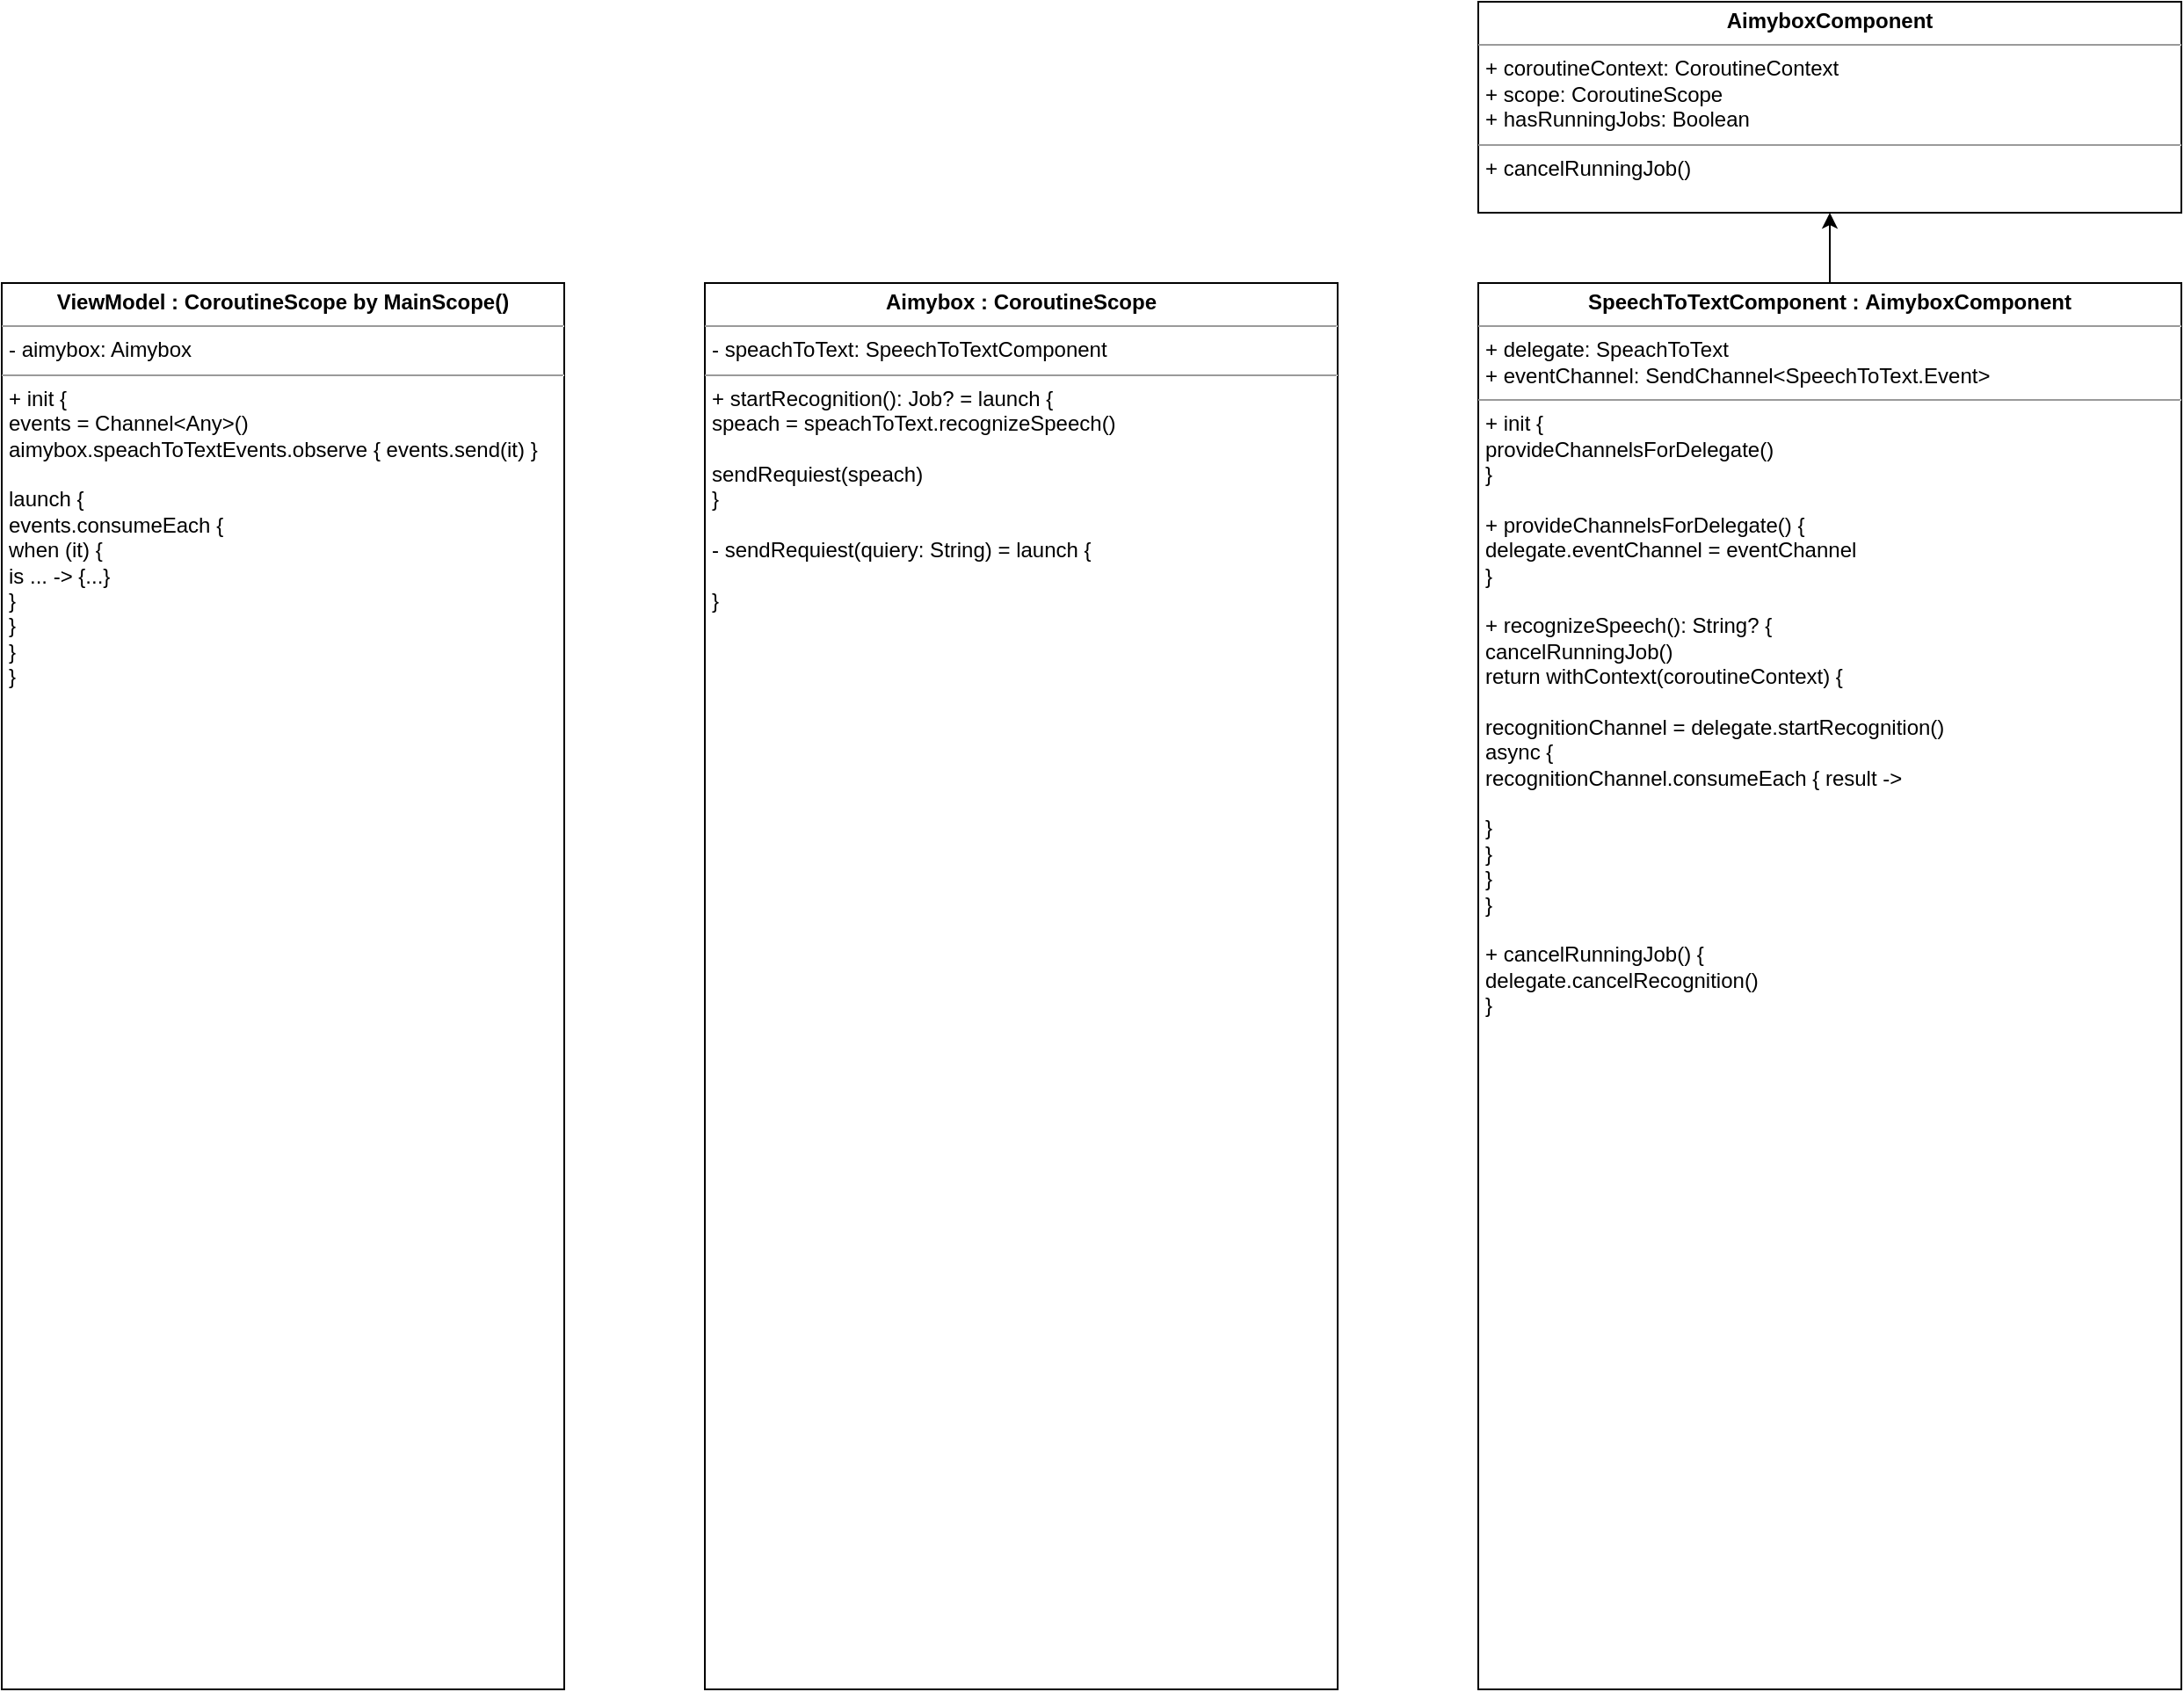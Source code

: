 <mxfile version="20.5.1" type="github">
  <diagram id="F1lN27uhS2r_S0fGPY-L" name="Страница 1">
    <mxGraphModel dx="946" dy="1815" grid="1" gridSize="10" guides="1" tooltips="1" connect="1" arrows="1" fold="1" page="1" pageScale="1" pageWidth="827" pageHeight="1169" math="0" shadow="0">
      <root>
        <mxCell id="0" />
        <mxCell id="1" parent="0" />
        <mxCell id="0ivPAX2kRAWEqdriSfRk-1" value="&lt;p style=&quot;margin:0px;margin-top:4px;text-align:center;&quot;&gt;&lt;b&gt;ViewModel :&amp;nbsp;&lt;/b&gt;&lt;b style=&quot;background-color: initial;&quot;&gt;CoroutineScope by MainScope()&lt;/b&gt;&lt;/p&gt;&lt;hr size=&quot;1&quot;&gt;&lt;p style=&quot;margin:0px;margin-left:4px;&quot;&gt;-&amp;nbsp;aimybox: Aimybox&lt;/p&gt;&lt;hr size=&quot;1&quot;&gt;&lt;p style=&quot;margin:0px;margin-left:4px;&quot;&gt;+ init {&lt;/p&gt;&lt;p style=&quot;margin:0px;margin-left:4px;&quot;&gt;events = Channel&amp;lt;Any&amp;gt;()&lt;/p&gt;&lt;p style=&quot;margin:0px;margin-left:4px;&quot;&gt;aimybox.speachToTextEvents.observe { events.send(it) }&lt;br&gt;&lt;/p&gt;&lt;p style=&quot;margin:0px;margin-left:4px;&quot;&gt;&lt;br&gt;&lt;/p&gt;&lt;p style=&quot;margin:0px;margin-left:4px;&quot;&gt;launch {&lt;/p&gt;&lt;p style=&quot;margin:0px;margin-left:4px;&quot;&gt;events.consumeEach {&lt;/p&gt;&lt;p style=&quot;margin:0px;margin-left:4px;&quot;&gt;when (it) {&lt;/p&gt;&lt;p style=&quot;margin:0px;margin-left:4px;&quot;&gt;is ... -&amp;gt; {...}&lt;/p&gt;&lt;p style=&quot;margin:0px;margin-left:4px;&quot;&gt;}&lt;/p&gt;&lt;p style=&quot;margin:0px;margin-left:4px;&quot;&gt;}&lt;/p&gt;&lt;p style=&quot;margin:0px;margin-left:4px;&quot;&gt;}&lt;/p&gt;&lt;p style=&quot;margin:0px;margin-left:4px;&quot;&gt;}&lt;/p&gt;" style="verticalAlign=top;align=left;overflow=fill;fontSize=12;fontFamily=Helvetica;html=1;" vertex="1" parent="1">
          <mxGeometry x="80" y="80" width="320" height="800" as="geometry" />
        </mxCell>
        <mxCell id="0ivPAX2kRAWEqdriSfRk-2" value="&lt;p style=&quot;margin:0px;margin-top:4px;text-align:center;&quot;&gt;&lt;b&gt;Aimybox&amp;nbsp;&lt;/b&gt;&lt;b style=&quot;background-color: initial;&quot;&gt;: CoroutineScope&lt;/b&gt;&lt;/p&gt;&lt;hr size=&quot;1&quot;&gt;&lt;p style=&quot;margin:0px;margin-left:4px;&quot;&gt;- speachToText: SpeechToTextComponent&lt;/p&gt;&lt;hr size=&quot;1&quot;&gt;&lt;p style=&quot;margin:0px;margin-left:4px;&quot;&gt;+ startRecognition(): Job? =&amp;nbsp;&lt;span style=&quot;background-color: initial;&quot;&gt;launch {&lt;/span&gt;&lt;/p&gt;&lt;p style=&quot;margin:0px;margin-left:4px;&quot;&gt;speach =&amp;nbsp;speachToText.recognizeSpeech()&lt;/p&gt;&lt;p style=&quot;margin:0px;margin-left:4px;&quot;&gt;&lt;br&gt;&lt;/p&gt;&lt;p style=&quot;margin:0px;margin-left:4px;&quot;&gt;sendRequiest(speach)&lt;/p&gt;&lt;p style=&quot;margin:0px;margin-left:4px;&quot;&gt;}&lt;/p&gt;&lt;p style=&quot;margin:0px;margin-left:4px;&quot;&gt;&lt;br&gt;&lt;/p&gt;&lt;p style=&quot;margin:0px;margin-left:4px;&quot;&gt;- sendRequiest(quiery: String) = launch {&lt;/p&gt;&lt;p style=&quot;margin:0px;margin-left:4px;&quot;&gt;&lt;br&gt;&lt;/p&gt;&lt;p style=&quot;margin:0px;margin-left:4px;&quot;&gt;}&lt;/p&gt;" style="verticalAlign=top;align=left;overflow=fill;fontSize=12;fontFamily=Helvetica;html=1;" vertex="1" parent="1">
          <mxGeometry x="480" y="80" width="360" height="800" as="geometry" />
        </mxCell>
        <mxCell id="0ivPAX2kRAWEqdriSfRk-5" value="" style="edgeStyle=orthogonalEdgeStyle;rounded=0;orthogonalLoop=1;jettySize=auto;html=1;" edge="1" parent="1" source="0ivPAX2kRAWEqdriSfRk-3" target="0ivPAX2kRAWEqdriSfRk-4">
          <mxGeometry relative="1" as="geometry" />
        </mxCell>
        <mxCell id="0ivPAX2kRAWEqdriSfRk-3" value="&lt;p style=&quot;margin:0px;margin-top:4px;text-align:center;&quot;&gt;&lt;b&gt;SpeechToTextComponent :&amp;nbsp;&lt;/b&gt;&lt;b style=&quot;background-color: initial;&quot;&gt;AimyboxComponent&lt;/b&gt;&lt;/p&gt;&lt;hr size=&quot;1&quot;&gt;&lt;p style=&quot;margin:0px;margin-left:4px;&quot;&gt;+ delegate: SpeachToText&lt;/p&gt;&lt;p style=&quot;margin:0px;margin-left:4px;&quot;&gt;+&amp;nbsp;eventChannel: SendChannel&amp;lt;SpeechToText.Event&amp;gt;&lt;/p&gt;&lt;hr size=&quot;1&quot;&gt;&lt;p style=&quot;margin:0px;margin-left:4px;&quot;&gt;+ init {&lt;/p&gt;&lt;p style=&quot;margin:0px;margin-left:4px;&quot;&gt;provideChannelsForDelegate()&lt;br&gt;&lt;/p&gt;&lt;p style=&quot;margin:0px;margin-left:4px;&quot;&gt;}&lt;/p&gt;&lt;p style=&quot;margin:0px;margin-left:4px;&quot;&gt;&lt;br&gt;&lt;/p&gt;&lt;p style=&quot;margin:0px;margin-left:4px;&quot;&gt;+&amp;nbsp;provideChannelsForDelegate() {&lt;/p&gt;&lt;p style=&quot;margin:0px;margin-left:4px;&quot;&gt;delegate.eventChannel = eventChannel&lt;br&gt;&lt;/p&gt;&lt;p style=&quot;margin:0px;margin-left:4px;&quot;&gt;}&lt;/p&gt;&lt;p style=&quot;margin:0px;margin-left:4px;&quot;&gt;&lt;br&gt;&lt;/p&gt;&lt;p style=&quot;margin:0px;margin-left:4px;&quot;&gt;+&amp;nbsp;recognizeSpeech(): String? {&lt;/p&gt;&lt;p style=&quot;margin:0px;margin-left:4px;&quot;&gt;cancelRunningJob()&lt;br&gt;&lt;/p&gt;&lt;p style=&quot;margin:0px;margin-left:4px;&quot;&gt;return withContext(coroutineContext) {&lt;br&gt;&lt;/p&gt;&lt;p style=&quot;margin:0px;margin-left:4px;&quot;&gt;&lt;br&gt;&lt;/p&gt;&lt;p style=&quot;margin:0px;margin-left:4px;&quot;&gt;recognitionChannel = delegate.startRecognition()&lt;br&gt;&lt;/p&gt;&lt;p style=&quot;margin:0px;margin-left:4px;&quot;&gt;async {&lt;/p&gt;&lt;p style=&quot;margin:0px;margin-left:4px;&quot;&gt;recognitionChannel.consumeEach { result -&amp;gt;&lt;br&gt;&lt;/p&gt;&lt;p style=&quot;margin:0px;margin-left:4px;&quot;&gt;&lt;br&gt;&lt;/p&gt;&lt;p style=&quot;margin:0px;margin-left:4px;&quot;&gt;}&lt;/p&gt;&lt;p style=&quot;margin:0px;margin-left:4px;&quot;&gt;}&lt;/p&gt;&lt;p style=&quot;margin:0px;margin-left:4px;&quot;&gt;}&lt;/p&gt;&lt;p style=&quot;margin:0px;margin-left:4px;&quot;&gt;}&lt;/p&gt;&lt;p style=&quot;margin:0px;margin-left:4px;&quot;&gt;&lt;br&gt;&lt;/p&gt;&lt;p style=&quot;margin:0px;margin-left:4px;&quot;&gt;+&amp;nbsp;cancelRunningJob() {&lt;/p&gt;&lt;p style=&quot;margin:0px;margin-left:4px;&quot;&gt;delegate.cancelRecognition()&lt;/p&gt;&lt;p style=&quot;margin:0px;margin-left:4px;&quot;&gt;}&lt;/p&gt;" style="verticalAlign=top;align=left;overflow=fill;fontSize=12;fontFamily=Helvetica;html=1;" vertex="1" parent="1">
          <mxGeometry x="920" y="80" width="400" height="800" as="geometry" />
        </mxCell>
        <mxCell id="0ivPAX2kRAWEqdriSfRk-4" value="&lt;p style=&quot;margin:0px;margin-top:4px;text-align:center;&quot;&gt;&lt;b&gt;AimyboxComponent&lt;/b&gt;&lt;br&gt;&lt;/p&gt;&lt;hr size=&quot;1&quot;&gt;&lt;p style=&quot;margin:0px;margin-left:4px;&quot;&gt;+ coroutineContext:&amp;nbsp;CoroutineContext&lt;/p&gt;&lt;p style=&quot;margin:0px;margin-left:4px;&quot;&gt;+&amp;nbsp;scope: CoroutineScope&lt;/p&gt;&lt;p style=&quot;margin:0px;margin-left:4px;&quot;&gt;+&amp;nbsp;hasRunningJobs: Boolean&lt;/p&gt;&lt;hr size=&quot;1&quot;&gt;&lt;p style=&quot;margin:0px;margin-left:4px;&quot;&gt;+ cancelRunningJob()&lt;/p&gt;" style="verticalAlign=top;align=left;overflow=fill;fontSize=12;fontFamily=Helvetica;html=1;" vertex="1" parent="1">
          <mxGeometry x="920" y="-80" width="400" height="120" as="geometry" />
        </mxCell>
      </root>
    </mxGraphModel>
  </diagram>
</mxfile>
